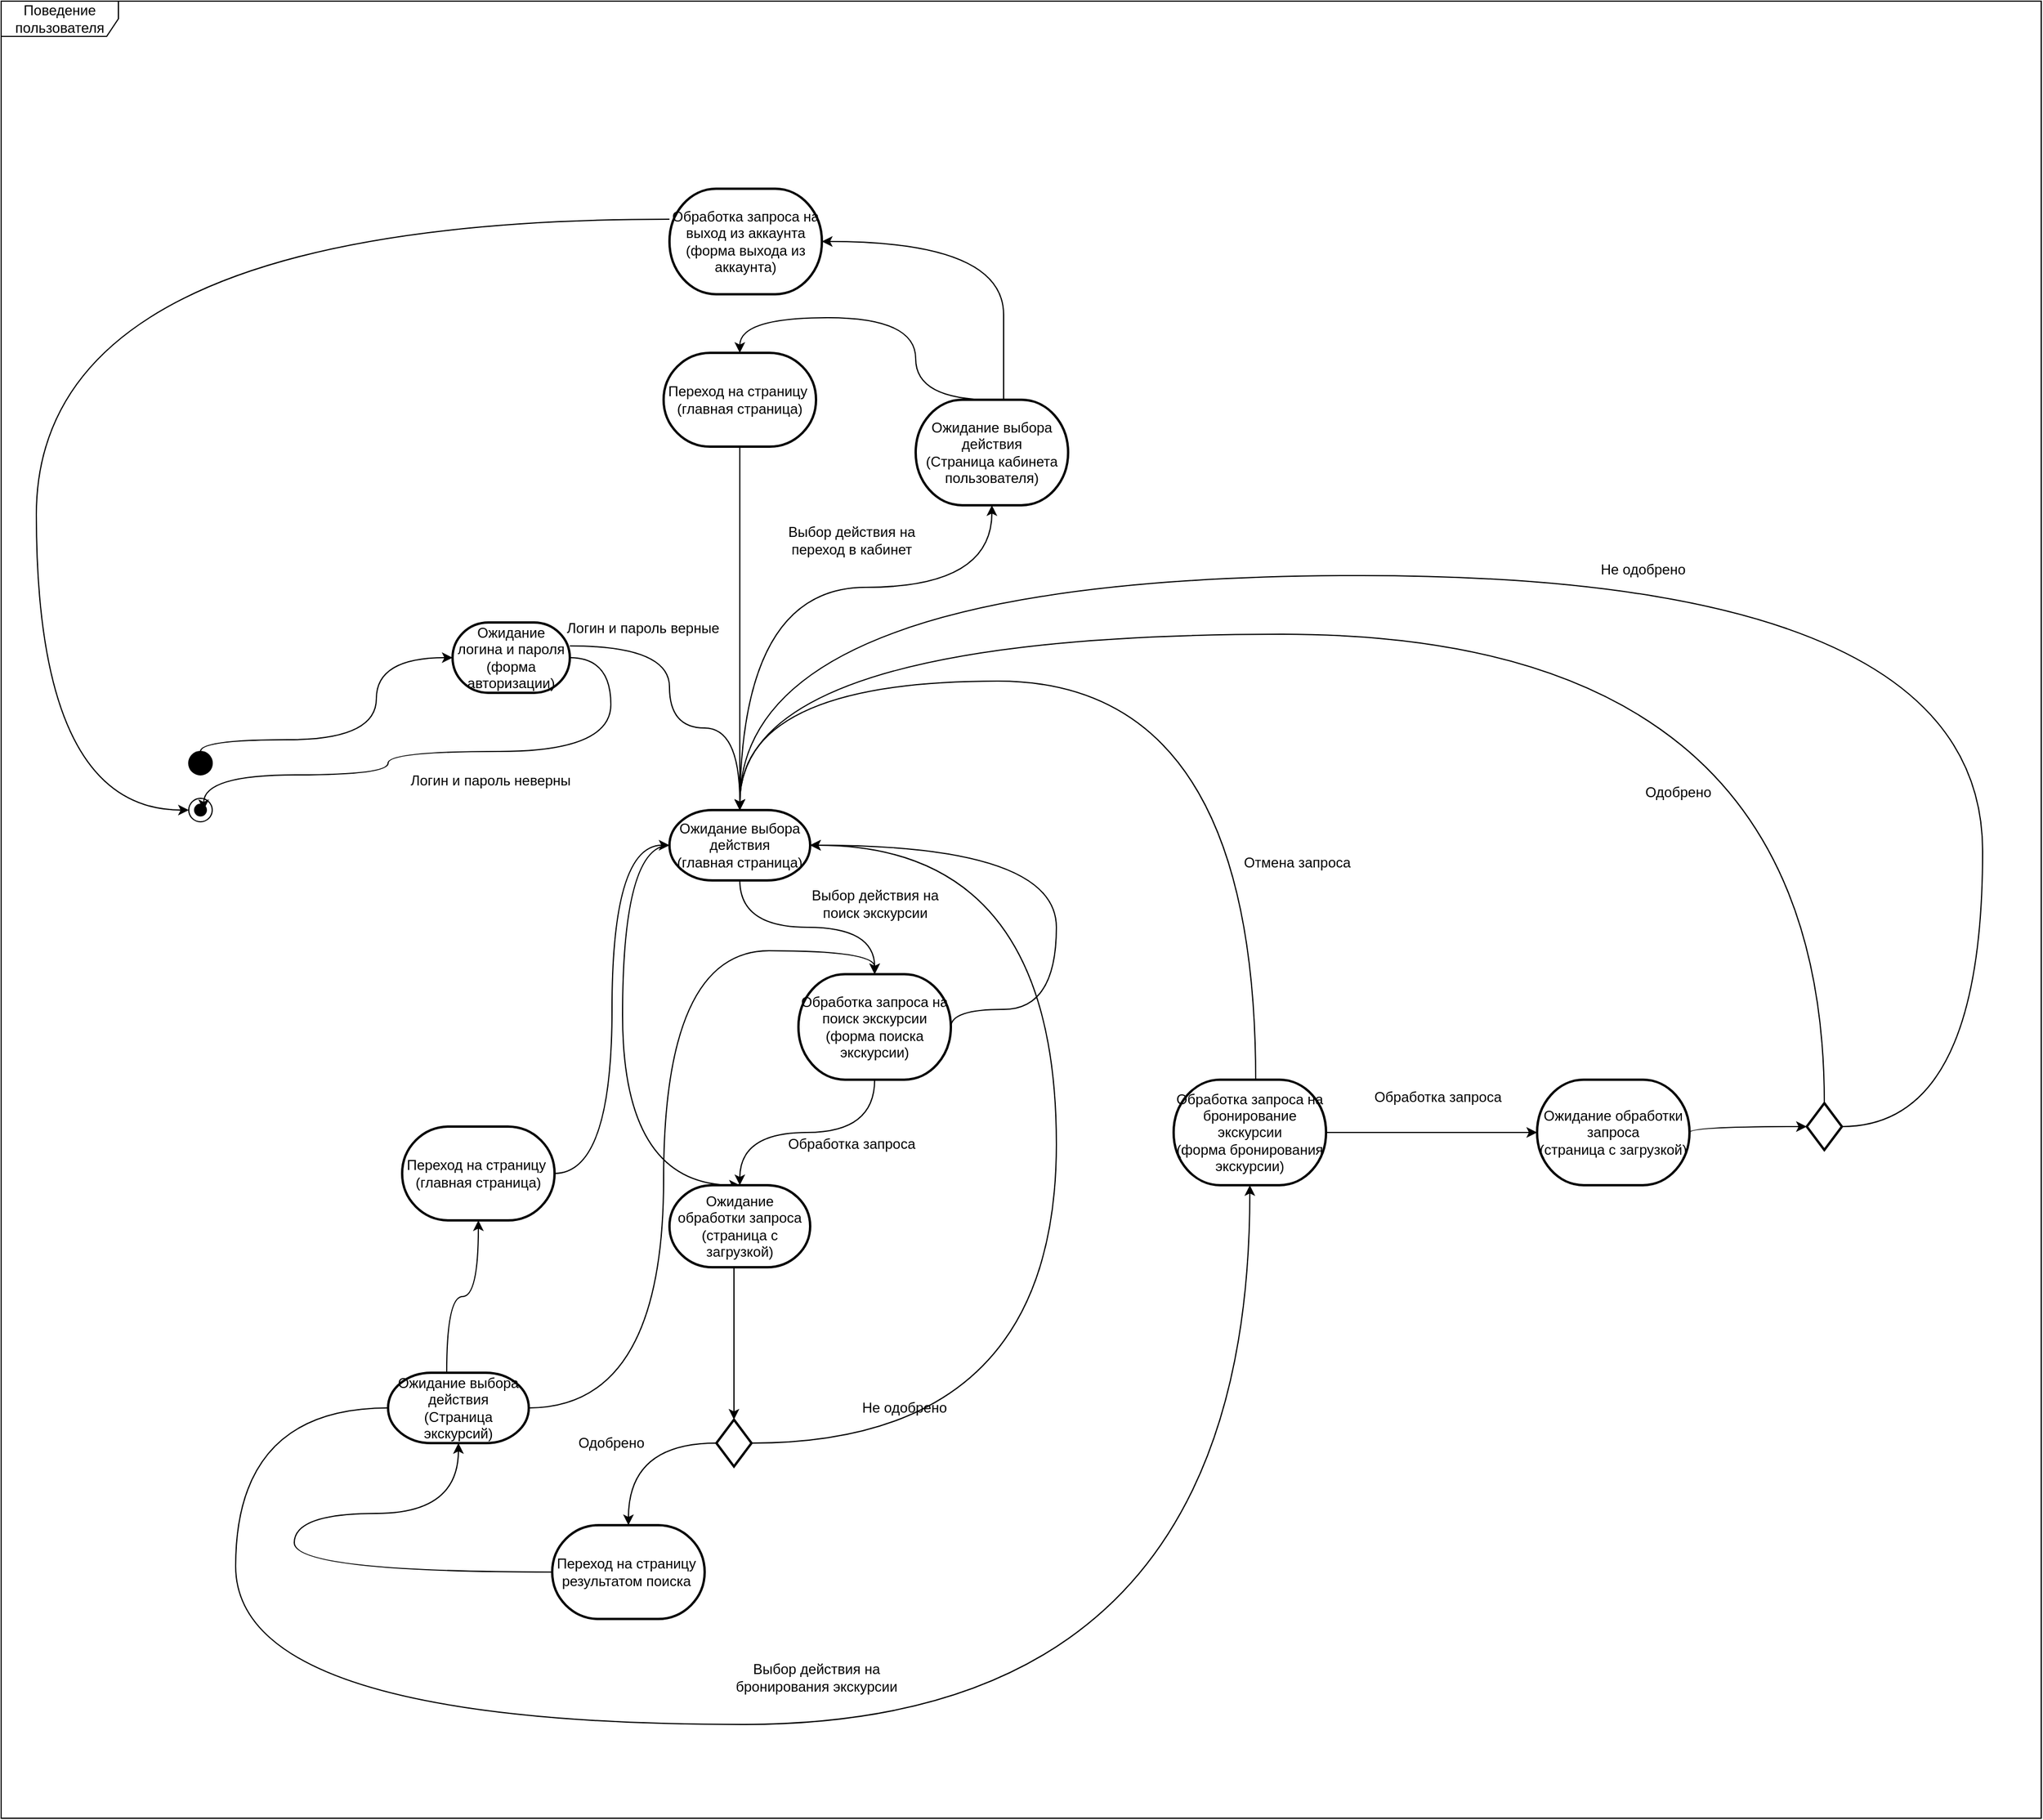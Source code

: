 <mxfile version="22.1.5" type="device">
  <diagram name="Страница — 1" id="5sFfdiXSSPYg_MGfpaHV">
    <mxGraphModel dx="2606" dy="2555" grid="1" gridSize="10" guides="1" tooltips="1" connect="1" arrows="1" fold="1" page="1" pageScale="1" pageWidth="827" pageHeight="1169" math="0" shadow="0">
      <root>
        <mxCell id="0" />
        <mxCell id="1" parent="0" />
        <mxCell id="ZqFkhhLRCjHZOJYOurKl-1" value="Поведение пользователя" style="shape=umlFrame;whiteSpace=wrap;html=1;pointerEvents=0;width=100;height=30;" parent="1" vertex="1">
          <mxGeometry x="-820" y="-700" width="1740" height="1550" as="geometry" />
        </mxCell>
        <mxCell id="ZqFkhhLRCjHZOJYOurKl-2" value="" style="shape=ellipse;html=1;fillColor=strokeColor;fontSize=18;fontColor=#ffffff;" parent="1" vertex="1">
          <mxGeometry x="-660" y="-60" width="20" height="20" as="geometry" />
        </mxCell>
        <mxCell id="ZqFkhhLRCjHZOJYOurKl-3" value="" style="shape=mxgraph.sysml.actFinal;html=1;verticalLabelPosition=bottom;labelBackgroundColor=#ffffff;verticalAlign=top;" parent="1" vertex="1">
          <mxGeometry x="-660" y="-20" width="20" height="20" as="geometry" />
        </mxCell>
        <mxCell id="ZqFkhhLRCjHZOJYOurKl-14" style="edgeStyle=orthogonalEdgeStyle;rounded=0;orthogonalLoop=1;jettySize=auto;html=1;curved=1;exitX=0.5;exitY=1;exitDx=0;exitDy=0;exitPerimeter=0;" parent="1" source="ZqFkhhLRCjHZOJYOurKl-7" target="ZqFkhhLRCjHZOJYOurKl-12" edge="1">
          <mxGeometry relative="1" as="geometry" />
        </mxCell>
        <mxCell id="ZqFkhhLRCjHZOJYOurKl-15" style="edgeStyle=orthogonalEdgeStyle;rounded=0;orthogonalLoop=1;jettySize=auto;html=1;curved=1;entryX=0.5;entryY=0;entryDx=0;entryDy=0;entryPerimeter=0;" parent="1" source="ZqFkhhLRCjHZOJYOurKl-7" target="ZqFkhhLRCjHZOJYOurKl-21" edge="1">
          <mxGeometry relative="1" as="geometry">
            <mxPoint x="-300" y="130" as="targetPoint" />
            <Array as="points">
              <mxPoint x="-290" y="20" />
              <mxPoint x="-290" y="310" />
            </Array>
          </mxGeometry>
        </mxCell>
        <mxCell id="ZqFkhhLRCjHZOJYOurKl-7" value="Ожидание выбора действия&lt;br&gt;(главная страница)" style="strokeWidth=2;html=1;shape=mxgraph.flowchart.terminator;whiteSpace=wrap;" parent="1" vertex="1">
          <mxGeometry x="-250" y="-10" width="120" height="60" as="geometry" />
        </mxCell>
        <mxCell id="ZqFkhhLRCjHZOJYOurKl-10" style="edgeStyle=orthogonalEdgeStyle;rounded=0;orthogonalLoop=1;jettySize=auto;html=1;entryX=0;entryY=0.5;entryDx=0;entryDy=0;entryPerimeter=0;curved=1;" parent="1" source="ZqFkhhLRCjHZOJYOurKl-2" target="f9SN7dFAWlkoOtjX_CD_-2" edge="1">
          <mxGeometry relative="1" as="geometry">
            <Array as="points">
              <mxPoint x="-650" y="-70" />
              <mxPoint x="-500" y="-70" />
              <mxPoint x="-500" y="-140" />
            </Array>
            <mxPoint x="-430" y="-60" as="targetPoint" />
          </mxGeometry>
        </mxCell>
        <mxCell id="ZqFkhhLRCjHZOJYOurKl-23" style="edgeStyle=orthogonalEdgeStyle;rounded=0;orthogonalLoop=1;jettySize=auto;html=1;curved=1;" parent="1" source="ZqFkhhLRCjHZOJYOurKl-12" target="ZqFkhhLRCjHZOJYOurKl-21" edge="1">
          <mxGeometry relative="1" as="geometry" />
        </mxCell>
        <mxCell id="ZqFkhhLRCjHZOJYOurKl-27" style="edgeStyle=orthogonalEdgeStyle;rounded=0;orthogonalLoop=1;jettySize=auto;html=1;entryX=1;entryY=0.5;entryDx=0;entryDy=0;entryPerimeter=0;curved=1;exitX=1;exitY=0.5;exitDx=0;exitDy=0;exitPerimeter=0;" parent="1" source="ZqFkhhLRCjHZOJYOurKl-12" target="ZqFkhhLRCjHZOJYOurKl-7" edge="1">
          <mxGeometry relative="1" as="geometry">
            <Array as="points">
              <mxPoint x="80" y="160" />
              <mxPoint x="80" y="20" />
            </Array>
          </mxGeometry>
        </mxCell>
        <mxCell id="ZqFkhhLRCjHZOJYOurKl-12" value="Обработка запроса на поиск экскурсии&lt;br&gt;(форма поиска экскурсии)" style="strokeWidth=2;html=1;shape=mxgraph.flowchart.terminator;whiteSpace=wrap;" parent="1" vertex="1">
          <mxGeometry x="-140" y="130" width="130" height="90" as="geometry" />
        </mxCell>
        <mxCell id="ZqFkhhLRCjHZOJYOurKl-16" value="Выбор действия на &lt;br&gt;поиск экскурсии" style="text;html=1;align=center;verticalAlign=middle;resizable=0;points=[];autosize=1;strokeColor=none;fillColor=none;" parent="1" vertex="1">
          <mxGeometry x="-140" y="50" width="130" height="40" as="geometry" />
        </mxCell>
        <mxCell id="ZqFkhhLRCjHZOJYOurKl-21" value="Ожидание обработки запроса&lt;br&gt;(страница с загрузкой)" style="strokeWidth=2;html=1;shape=mxgraph.flowchart.terminator;whiteSpace=wrap;" parent="1" vertex="1">
          <mxGeometry x="-250" y="310" width="120" height="70" as="geometry" />
        </mxCell>
        <mxCell id="ZqFkhhLRCjHZOJYOurKl-24" value="Обработка запроса" style="text;html=1;align=center;verticalAlign=middle;resizable=0;points=[];autosize=1;strokeColor=none;fillColor=none;" parent="1" vertex="1">
          <mxGeometry x="-160" y="260" width="130" height="30" as="geometry" />
        </mxCell>
        <mxCell id="ZqFkhhLRCjHZOJYOurKl-28" value="Отмена запроса" style="text;html=1;align=center;verticalAlign=middle;resizable=0;points=[];autosize=1;strokeColor=none;fillColor=none;" parent="1" vertex="1">
          <mxGeometry x="230" y="20" width="110" height="30" as="geometry" />
        </mxCell>
        <mxCell id="ZqFkhhLRCjHZOJYOurKl-37" style="edgeStyle=orthogonalEdgeStyle;rounded=0;orthogonalLoop=1;jettySize=auto;html=1;curved=1;" parent="1" source="ZqFkhhLRCjHZOJYOurKl-33" target="ZqFkhhLRCjHZOJYOurKl-36" edge="1">
          <mxGeometry relative="1" as="geometry" />
        </mxCell>
        <mxCell id="ZqFkhhLRCjHZOJYOurKl-38" style="edgeStyle=orthogonalEdgeStyle;rounded=0;orthogonalLoop=1;jettySize=auto;html=1;curved=1;" parent="1" source="ZqFkhhLRCjHZOJYOurKl-33" target="ZqFkhhLRCjHZOJYOurKl-7" edge="1">
          <mxGeometry relative="1" as="geometry">
            <mxPoint x="-105" y="600" as="targetPoint" />
            <Array as="points">
              <mxPoint x="80" y="530" />
              <mxPoint x="80" y="20" />
            </Array>
          </mxGeometry>
        </mxCell>
        <mxCell id="ZqFkhhLRCjHZOJYOurKl-33" value="" style="strokeWidth=2;html=1;shape=mxgraph.flowchart.decision;whiteSpace=wrap;" parent="1" vertex="1">
          <mxGeometry x="-210" y="510" width="30" height="40" as="geometry" />
        </mxCell>
        <mxCell id="ZqFkhhLRCjHZOJYOurKl-34" style="edgeStyle=orthogonalEdgeStyle;rounded=0;orthogonalLoop=1;jettySize=auto;html=1;entryX=0.5;entryY=0;entryDx=0;entryDy=0;entryPerimeter=0;" parent="1" source="ZqFkhhLRCjHZOJYOurKl-21" target="ZqFkhhLRCjHZOJYOurKl-33" edge="1">
          <mxGeometry relative="1" as="geometry">
            <mxPoint x="-195" y="450" as="sourcePoint" />
            <Array as="points">
              <mxPoint x="-195" y="410" />
              <mxPoint x="-195" y="410" />
            </Array>
          </mxGeometry>
        </mxCell>
        <mxCell id="ZqFkhhLRCjHZOJYOurKl-36" value="Переход на страницу&amp;nbsp;&lt;br&gt;результатом поиска&amp;nbsp;" style="strokeWidth=2;html=1;shape=mxgraph.flowchart.terminator;whiteSpace=wrap;" parent="1" vertex="1">
          <mxGeometry x="-350" y="600" width="130" height="80" as="geometry" />
        </mxCell>
        <mxCell id="ZqFkhhLRCjHZOJYOurKl-39" value="Одобрено" style="text;html=1;align=center;verticalAlign=middle;resizable=0;points=[];autosize=1;strokeColor=none;fillColor=none;" parent="1" vertex="1">
          <mxGeometry x="-340" y="515" width="80" height="30" as="geometry" />
        </mxCell>
        <mxCell id="ZqFkhhLRCjHZOJYOurKl-40" value="Не одобрено" style="text;html=1;align=center;verticalAlign=middle;resizable=0;points=[];autosize=1;strokeColor=none;fillColor=none;" parent="1" vertex="1">
          <mxGeometry x="-100" y="485" width="100" height="30" as="geometry" />
        </mxCell>
        <mxCell id="ZqFkhhLRCjHZOJYOurKl-41" style="edgeStyle=orthogonalEdgeStyle;rounded=0;orthogonalLoop=1;jettySize=auto;html=1;entryX=0.5;entryY=1;entryDx=0;entryDy=0;entryPerimeter=0;curved=1;" parent="1" source="ZqFkhhLRCjHZOJYOurKl-36" target="vOHl85reNd6OI8K4IFUe-1" edge="1">
          <mxGeometry relative="1" as="geometry">
            <Array as="points">
              <mxPoint x="-570" y="640" />
              <mxPoint x="-570" y="590" />
              <mxPoint x="-430" y="590" />
            </Array>
          </mxGeometry>
        </mxCell>
        <mxCell id="vOHl85reNd6OI8K4IFUe-4" style="edgeStyle=orthogonalEdgeStyle;rounded=0;orthogonalLoop=1;jettySize=auto;html=1;curved=1;" parent="1" source="vOHl85reNd6OI8K4IFUe-1" target="vOHl85reNd6OI8K4IFUe-3" edge="1">
          <mxGeometry relative="1" as="geometry">
            <Array as="points">
              <mxPoint x="-440" y="405" />
              <mxPoint x="-413" y="405" />
            </Array>
          </mxGeometry>
        </mxCell>
        <mxCell id="vOHl85reNd6OI8K4IFUe-1" value="Ожидание выбора действия&lt;br&gt;(Страница экскурсий)" style="strokeWidth=2;html=1;shape=mxgraph.flowchart.terminator;whiteSpace=wrap;" parent="1" vertex="1">
          <mxGeometry x="-490" y="470" width="120" height="60" as="geometry" />
        </mxCell>
        <mxCell id="vOHl85reNd6OI8K4IFUe-3" value="Переход на страницу&amp;nbsp;&lt;br&gt;(главная страница)" style="strokeWidth=2;html=1;shape=mxgraph.flowchart.terminator;whiteSpace=wrap;" parent="1" vertex="1">
          <mxGeometry x="-478" y="260" width="130" height="80" as="geometry" />
        </mxCell>
        <mxCell id="vOHl85reNd6OI8K4IFUe-5" style="edgeStyle=orthogonalEdgeStyle;rounded=0;orthogonalLoop=1;jettySize=auto;html=1;entryX=0;entryY=0.5;entryDx=0;entryDy=0;entryPerimeter=0;curved=1;" parent="1" source="vOHl85reNd6OI8K4IFUe-3" target="ZqFkhhLRCjHZOJYOurKl-7" edge="1">
          <mxGeometry relative="1" as="geometry" />
        </mxCell>
        <mxCell id="vOHl85reNd6OI8K4IFUe-7" style="edgeStyle=orthogonalEdgeStyle;rounded=0;orthogonalLoop=1;jettySize=auto;html=1;entryX=0.5;entryY=0;entryDx=0;entryDy=0;entryPerimeter=0;curved=1;" parent="1" source="vOHl85reNd6OI8K4IFUe-1" target="ZqFkhhLRCjHZOJYOurKl-12" edge="1">
          <mxGeometry relative="1" as="geometry" />
        </mxCell>
        <mxCell id="f9SN7dFAWlkoOtjX_CD_-2" value="Ожидание логина и пароля&lt;br&gt;(форма авторизации)" style="strokeWidth=2;html=1;shape=mxgraph.flowchart.terminator;whiteSpace=wrap;" vertex="1" parent="1">
          <mxGeometry x="-435" y="-170" width="100" height="60" as="geometry" />
        </mxCell>
        <mxCell id="f9SN7dFAWlkoOtjX_CD_-3" style="edgeStyle=orthogonalEdgeStyle;rounded=0;orthogonalLoop=1;jettySize=auto;html=1;entryX=0.634;entryY=0.502;entryDx=0;entryDy=0;entryPerimeter=0;curved=1;" edge="1" parent="1" source="f9SN7dFAWlkoOtjX_CD_-2" target="ZqFkhhLRCjHZOJYOurKl-3">
          <mxGeometry relative="1" as="geometry">
            <Array as="points">
              <mxPoint x="-300" y="-140" />
              <mxPoint x="-300" y="-60" />
              <mxPoint x="-490" y="-60" />
              <mxPoint x="-490" y="-40" />
              <mxPoint x="-647" y="-40" />
            </Array>
            <mxPoint x="-425" y="-130" as="targetPoint" />
            <mxPoint x="-640" y="-50" as="sourcePoint" />
          </mxGeometry>
        </mxCell>
        <mxCell id="f9SN7dFAWlkoOtjX_CD_-4" value="Логин и пароль неверны" style="text;html=1;align=center;verticalAlign=middle;resizable=0;points=[];autosize=1;strokeColor=none;fillColor=none;" vertex="1" parent="1">
          <mxGeometry x="-483" y="-50" width="160" height="30" as="geometry" />
        </mxCell>
        <mxCell id="f9SN7dFAWlkoOtjX_CD_-5" style="edgeStyle=orthogonalEdgeStyle;rounded=0;orthogonalLoop=1;jettySize=auto;html=1;curved=1;" edge="1" parent="1" source="f9SN7dFAWlkoOtjX_CD_-2" target="ZqFkhhLRCjHZOJYOurKl-7">
          <mxGeometry relative="1" as="geometry">
            <Array as="points">
              <mxPoint x="-250" y="-150" />
              <mxPoint x="-250" y="-80" />
              <mxPoint x="-190" y="-80" />
            </Array>
            <mxPoint x="-55" y="-220" as="targetPoint" />
            <mxPoint x="-270" y="-140" as="sourcePoint" />
          </mxGeometry>
        </mxCell>
        <mxCell id="f9SN7dFAWlkoOtjX_CD_-6" value="Логин и пароль верные" style="text;html=1;align=center;verticalAlign=middle;resizable=0;points=[];autosize=1;strokeColor=none;fillColor=none;" vertex="1" parent="1">
          <mxGeometry x="-348" y="-180" width="150" height="30" as="geometry" />
        </mxCell>
        <mxCell id="f9SN7dFAWlkoOtjX_CD_-7" value="Обработка запроса на бронирование экскурсии&lt;br&gt;(форма бронирования экскурсии)" style="strokeWidth=2;html=1;shape=mxgraph.flowchart.terminator;whiteSpace=wrap;" vertex="1" parent="1">
          <mxGeometry x="180" y="220" width="130" height="90" as="geometry" />
        </mxCell>
        <mxCell id="f9SN7dFAWlkoOtjX_CD_-10" value="Ожидание обработки запроса&lt;br style=&quot;border-color: var(--border-color);&quot;&gt;(страница с загрузкой)" style="strokeWidth=2;html=1;shape=mxgraph.flowchart.terminator;whiteSpace=wrap;" vertex="1" parent="1">
          <mxGeometry x="490" y="220" width="130" height="90" as="geometry" />
        </mxCell>
        <mxCell id="f9SN7dFAWlkoOtjX_CD_-11" style="edgeStyle=orthogonalEdgeStyle;rounded=0;orthogonalLoop=1;jettySize=auto;html=1;curved=1;" edge="1" parent="1" source="f9SN7dFAWlkoOtjX_CD_-7" target="f9SN7dFAWlkoOtjX_CD_-10">
          <mxGeometry relative="1" as="geometry">
            <mxPoint x="-110" y="390" as="sourcePoint" />
            <mxPoint x="255" y="320" as="targetPoint" />
            <Array as="points">
              <mxPoint x="400" y="265" />
              <mxPoint x="400" y="265" />
            </Array>
          </mxGeometry>
        </mxCell>
        <mxCell id="f9SN7dFAWlkoOtjX_CD_-12" value="Обработка запроса" style="text;html=1;align=center;verticalAlign=middle;resizable=0;points=[];autosize=1;strokeColor=none;fillColor=none;" vertex="1" parent="1">
          <mxGeometry x="340" y="220" width="130" height="30" as="geometry" />
        </mxCell>
        <mxCell id="f9SN7dFAWlkoOtjX_CD_-13" style="edgeStyle=orthogonalEdgeStyle;rounded=0;orthogonalLoop=1;jettySize=auto;html=1;curved=1;" edge="1" parent="1" source="f9SN7dFAWlkoOtjX_CD_-7" target="ZqFkhhLRCjHZOJYOurKl-7">
          <mxGeometry relative="1" as="geometry">
            <Array as="points">
              <mxPoint x="250" y="-120" />
              <mxPoint x="-190" y="-120" />
            </Array>
            <mxPoint x="1140" y="605" as="sourcePoint" />
            <mxPoint x="390" y="380" as="targetPoint" />
          </mxGeometry>
        </mxCell>
        <mxCell id="f9SN7dFAWlkoOtjX_CD_-14" value="" style="strokeWidth=2;html=1;shape=mxgraph.flowchart.decision;whiteSpace=wrap;" vertex="1" parent="1">
          <mxGeometry x="720" y="240" width="30" height="40" as="geometry" />
        </mxCell>
        <mxCell id="f9SN7dFAWlkoOtjX_CD_-16" style="edgeStyle=orthogonalEdgeStyle;rounded=0;orthogonalLoop=1;jettySize=auto;html=1;curved=1;entryX=0.5;entryY=0;entryDx=0;entryDy=0;entryPerimeter=0;" edge="1" parent="1" source="f9SN7dFAWlkoOtjX_CD_-14" target="ZqFkhhLRCjHZOJYOurKl-7">
          <mxGeometry relative="1" as="geometry">
            <Array as="points">
              <mxPoint x="735" y="-160" />
              <mxPoint x="-190" y="-160" />
            </Array>
            <mxPoint x="770" y="230" as="sourcePoint" />
            <mxPoint x="401" y="380" as="targetPoint" />
          </mxGeometry>
        </mxCell>
        <mxCell id="f9SN7dFAWlkoOtjX_CD_-17" value="Одобрено" style="text;html=1;align=center;verticalAlign=middle;resizable=0;points=[];autosize=1;strokeColor=none;fillColor=none;" vertex="1" parent="1">
          <mxGeometry x="570" y="-40" width="80" height="30" as="geometry" />
        </mxCell>
        <mxCell id="f9SN7dFAWlkoOtjX_CD_-18" style="edgeStyle=orthogonalEdgeStyle;rounded=0;orthogonalLoop=1;jettySize=auto;html=1;curved=1;" edge="1" parent="1" source="vOHl85reNd6OI8K4IFUe-1" target="f9SN7dFAWlkoOtjX_CD_-7">
          <mxGeometry relative="1" as="geometry">
            <mxPoint x="-200" y="540" as="sourcePoint" />
            <mxPoint x="-275" y="610" as="targetPoint" />
            <Array as="points">
              <mxPoint x="-620" y="500" />
              <mxPoint x="-620" y="770" />
              <mxPoint x="245" y="770" />
            </Array>
          </mxGeometry>
        </mxCell>
        <mxCell id="f9SN7dFAWlkoOtjX_CD_-19" value="Выбор действия на &lt;br&gt;бронирования экскурсии" style="text;html=1;align=center;verticalAlign=middle;resizable=0;points=[];autosize=1;strokeColor=none;fillColor=none;" vertex="1" parent="1">
          <mxGeometry x="-210" y="710" width="170" height="40" as="geometry" />
        </mxCell>
        <mxCell id="f9SN7dFAWlkoOtjX_CD_-20" style="edgeStyle=orthogonalEdgeStyle;rounded=0;orthogonalLoop=1;jettySize=auto;html=1;curved=1;exitX=1;exitY=0.5;exitDx=0;exitDy=0;exitPerimeter=0;entryX=0.5;entryY=0;entryDx=0;entryDy=0;entryPerimeter=0;" edge="1" parent="1" source="f9SN7dFAWlkoOtjX_CD_-14" target="ZqFkhhLRCjHZOJYOurKl-7">
          <mxGeometry relative="1" as="geometry">
            <Array as="points">
              <mxPoint x="870" y="260" />
              <mxPoint x="870" y="-210" />
              <mxPoint x="-190" y="-210" />
            </Array>
            <mxPoint x="675" y="-140" as="sourcePoint" />
            <mxPoint x="-169" as="targetPoint" />
          </mxGeometry>
        </mxCell>
        <mxCell id="f9SN7dFAWlkoOtjX_CD_-21" value="Не одобрено" style="text;html=1;align=center;verticalAlign=middle;resizable=0;points=[];autosize=1;strokeColor=none;fillColor=none;" vertex="1" parent="1">
          <mxGeometry x="530" y="-230" width="100" height="30" as="geometry" />
        </mxCell>
        <mxCell id="f9SN7dFAWlkoOtjX_CD_-24" value="Ожидание выбора действия&lt;br style=&quot;border-color: var(--border-color);&quot;&gt;(Страница кабинета пользователя)" style="strokeWidth=2;html=1;shape=mxgraph.flowchart.terminator;whiteSpace=wrap;" vertex="1" parent="1">
          <mxGeometry x="-40" y="-360" width="130" height="90" as="geometry" />
        </mxCell>
        <mxCell id="f9SN7dFAWlkoOtjX_CD_-25" style="edgeStyle=orthogonalEdgeStyle;rounded=0;orthogonalLoop=1;jettySize=auto;html=1;curved=1;exitX=0.5;exitY=0;exitDx=0;exitDy=0;exitPerimeter=0;" edge="1" parent="1" source="ZqFkhhLRCjHZOJYOurKl-7" target="f9SN7dFAWlkoOtjX_CD_-24">
          <mxGeometry relative="1" as="geometry">
            <mxPoint x="-210" y="-235.45" as="sourcePoint" />
            <mxPoint x="-30" y="-235.45" as="targetPoint" />
            <Array as="points">
              <mxPoint x="-190" y="-200" />
              <mxPoint x="25" y="-200" />
            </Array>
          </mxGeometry>
        </mxCell>
        <mxCell id="f9SN7dFAWlkoOtjX_CD_-26" value="Выбор действия на &lt;br&gt;переход в кабинет" style="text;html=1;align=center;verticalAlign=middle;resizable=0;points=[];autosize=1;strokeColor=none;fillColor=none;" vertex="1" parent="1">
          <mxGeometry x="-160" y="-260" width="130" height="40" as="geometry" />
        </mxCell>
        <mxCell id="f9SN7dFAWlkoOtjX_CD_-27" value="Обработка запроса на выход из аккаунта&lt;br&gt;(форма выхода из аккаунта)" style="strokeWidth=2;html=1;shape=mxgraph.flowchart.terminator;whiteSpace=wrap;" vertex="1" parent="1">
          <mxGeometry x="-250" y="-540" width="130" height="90" as="geometry" />
        </mxCell>
        <mxCell id="f9SN7dFAWlkoOtjX_CD_-28" style="edgeStyle=orthogonalEdgeStyle;rounded=0;orthogonalLoop=1;jettySize=auto;html=1;curved=1;" edge="1" parent="1" source="f9SN7dFAWlkoOtjX_CD_-24" target="f9SN7dFAWlkoOtjX_CD_-27">
          <mxGeometry relative="1" as="geometry">
            <mxPoint x="-180" as="sourcePoint" />
            <mxPoint x="35" y="-260" as="targetPoint" />
            <Array as="points">
              <mxPoint x="35" y="-370" />
              <mxPoint x="35" y="-370" />
            </Array>
          </mxGeometry>
        </mxCell>
        <mxCell id="f9SN7dFAWlkoOtjX_CD_-29" style="edgeStyle=orthogonalEdgeStyle;rounded=0;orthogonalLoop=1;jettySize=auto;html=1;curved=1;entryX=0;entryY=0.5;entryDx=0;entryDy=0;entryPerimeter=0;" edge="1" parent="1" source="f9SN7dFAWlkoOtjX_CD_-27" target="ZqFkhhLRCjHZOJYOurKl-3">
          <mxGeometry relative="1" as="geometry">
            <mxPoint x="-210" y="-504" as="sourcePoint" />
            <mxPoint x="-210" y="-584" as="targetPoint" />
            <Array as="points">
              <mxPoint x="-790" y="-514" />
              <mxPoint x="-790" y="-10" />
            </Array>
          </mxGeometry>
        </mxCell>
        <mxCell id="f9SN7dFAWlkoOtjX_CD_-30" value="Переход на страницу&amp;nbsp;&lt;br&gt;(главная страница)" style="strokeWidth=2;html=1;shape=mxgraph.flowchart.terminator;whiteSpace=wrap;" vertex="1" parent="1">
          <mxGeometry x="-255" y="-400" width="130" height="80" as="geometry" />
        </mxCell>
        <mxCell id="f9SN7dFAWlkoOtjX_CD_-31" style="edgeStyle=orthogonalEdgeStyle;rounded=0;orthogonalLoop=1;jettySize=auto;html=1;curved=1;exitX=0.5;exitY=0;exitDx=0;exitDy=0;exitPerimeter=0;" edge="1" parent="1" source="f9SN7dFAWlkoOtjX_CD_-24" target="f9SN7dFAWlkoOtjX_CD_-30">
          <mxGeometry relative="1" as="geometry">
            <mxPoint x="275" y="-365" as="sourcePoint" />
            <mxPoint x="120" y="-500" as="targetPoint" />
            <Array as="points">
              <mxPoint x="-40" y="-360" />
              <mxPoint x="-40" y="-430" />
              <mxPoint x="-190" y="-430" />
            </Array>
          </mxGeometry>
        </mxCell>
        <mxCell id="f9SN7dFAWlkoOtjX_CD_-32" style="edgeStyle=orthogonalEdgeStyle;rounded=0;orthogonalLoop=1;jettySize=auto;html=1;curved=1;exitX=0.5;exitY=1;exitDx=0;exitDy=0;exitPerimeter=0;entryX=0.5;entryY=0;entryDx=0;entryDy=0;entryPerimeter=0;" edge="1" parent="1" source="f9SN7dFAWlkoOtjX_CD_-30" target="ZqFkhhLRCjHZOJYOurKl-7">
          <mxGeometry relative="1" as="geometry">
            <mxPoint x="190" y="-395" as="sourcePoint" />
            <mxPoint x="290" y="-400" as="targetPoint" />
            <Array as="points">
              <mxPoint x="-190" y="-200" />
              <mxPoint x="-190" y="-200" />
            </Array>
          </mxGeometry>
        </mxCell>
        <mxCell id="f9SN7dFAWlkoOtjX_CD_-33" style="edgeStyle=orthogonalEdgeStyle;rounded=0;orthogonalLoop=1;jettySize=auto;html=1;curved=1;exitX=1;exitY=0.5;exitDx=0;exitDy=0;exitPerimeter=0;entryX=0;entryY=0.5;entryDx=0;entryDy=0;entryPerimeter=0;" edge="1" parent="1" source="f9SN7dFAWlkoOtjX_CD_-10" target="f9SN7dFAWlkoOtjX_CD_-14">
          <mxGeometry relative="1" as="geometry">
            <mxPoint x="710" y="308.95" as="sourcePoint" />
            <mxPoint x="890" y="308.95" as="targetPoint" />
            <Array as="points">
              <mxPoint x="620" y="260" />
            </Array>
          </mxGeometry>
        </mxCell>
      </root>
    </mxGraphModel>
  </diagram>
</mxfile>
